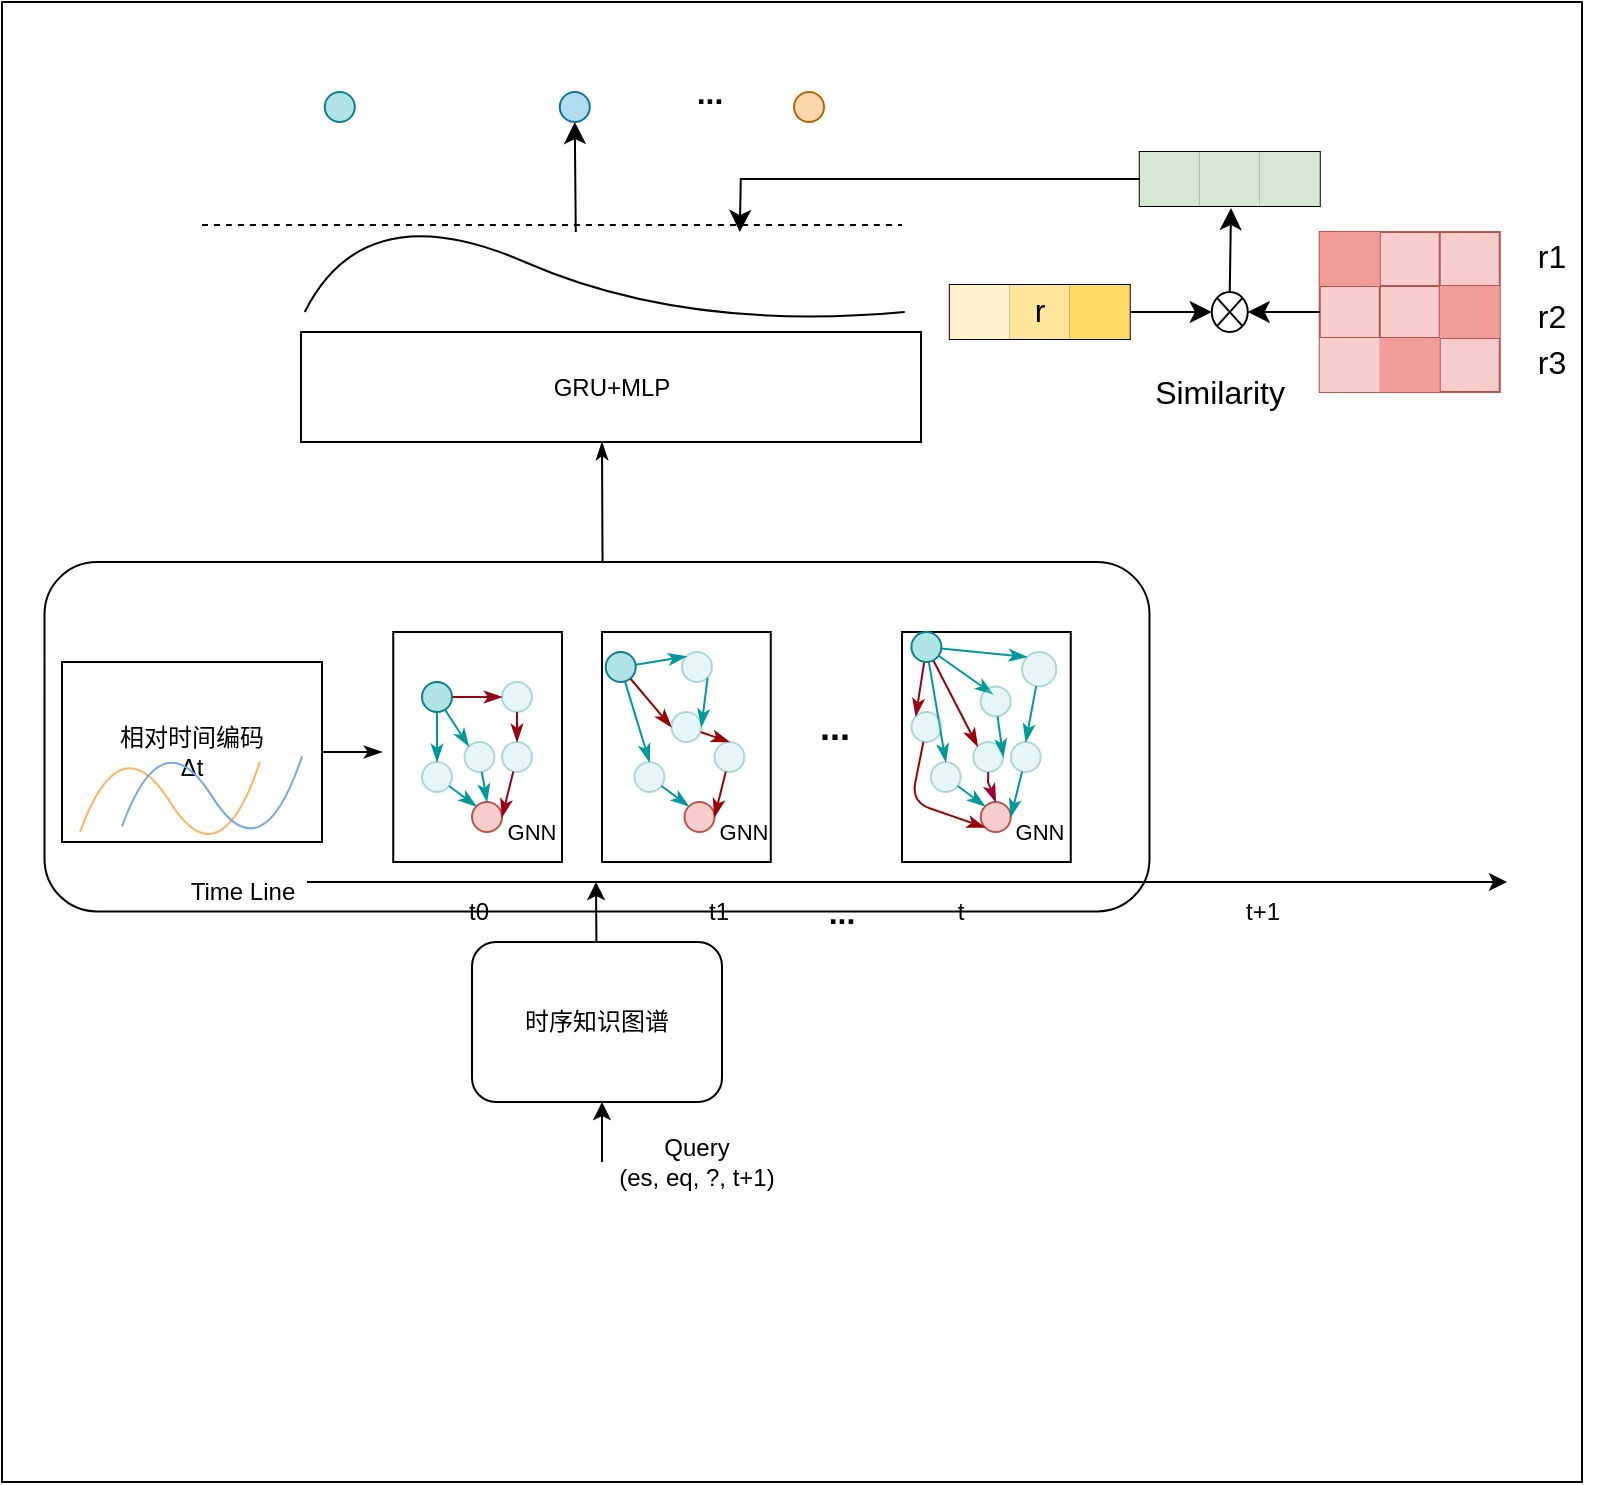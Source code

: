 <mxfile version="24.3.1" type="github">
  <diagram name="第 1 页" id="sSzg4yru0V2jtsQIOEy3">
    <mxGraphModel dx="2629" dy="1788" grid="1" gridSize="10" guides="1" tooltips="1" connect="1" arrows="1" fold="1" page="1" pageScale="1" pageWidth="827" pageHeight="1169" math="1" shadow="0">
      <root>
        <mxCell id="0" />
        <mxCell id="1" parent="0" />
        <mxCell id="-czLQrhj74JhIT6lvMsE-1" value="" style="rounded=0;whiteSpace=wrap;html=1;" vertex="1" parent="1">
          <mxGeometry x="-1300" y="-1100" width="790" height="740" as="geometry" />
        </mxCell>
        <mxCell id="vXr8q9D6EJ9TZyVOwcwj-199" value="" style="edgeStyle=none;rounded=0;orthogonalLoop=1;jettySize=auto;html=1;strokeColor=#000000;align=center;verticalAlign=middle;fontFamily=Helvetica;fontSize=11;fontColor=default;labelBackgroundColor=default;endArrow=classicThin;endFill=1;entryX=0.5;entryY=1;entryDx=0;entryDy=0;exitX=0.505;exitY=0;exitDx=0;exitDy=0;exitPerimeter=0;" parent="1" source="vXr8q9D6EJ9TZyVOwcwj-198" edge="1">
          <mxGeometry relative="1" as="geometry">
            <mxPoint x="-1002.855" y="-820" as="sourcePoint" />
            <mxPoint x="-1000" y="-880" as="targetPoint" />
          </mxGeometry>
        </mxCell>
        <mxCell id="vXr8q9D6EJ9TZyVOwcwj-198" value="" style="rounded=1;whiteSpace=wrap;html=1;fontFamily=Helvetica;fontSize=11;fontColor=default;labelBackgroundColor=default;strokeColor=#000000;" parent="1" vertex="1">
          <mxGeometry x="-1278.75" y="-820" width="552.5" height="174.69" as="geometry" />
        </mxCell>
        <mxCell id="vXr8q9D6EJ9TZyVOwcwj-55" value="时序知识图谱" style="rounded=1;whiteSpace=wrap;html=1;" parent="1" vertex="1">
          <mxGeometry x="-1065" y="-630" width="125" height="80" as="geometry" />
        </mxCell>
        <mxCell id="vXr8q9D6EJ9TZyVOwcwj-56" value="" style="endArrow=classic;html=1;rounded=0;curved=1;" parent="1" edge="1">
          <mxGeometry width="50" height="50" relative="1" as="geometry">
            <mxPoint x="-1000" y="-520" as="sourcePoint" />
            <mxPoint x="-1000" y="-550" as="targetPoint" />
          </mxGeometry>
        </mxCell>
        <mxCell id="vXr8q9D6EJ9TZyVOwcwj-57" value="Query&lt;div&gt;(es, eq, ?, t+1)&lt;/div&gt;" style="text;html=1;align=center;verticalAlign=middle;whiteSpace=wrap;rounded=0;" parent="1" vertex="1">
          <mxGeometry x="-1000" y="-530" width="95" height="20" as="geometry" />
        </mxCell>
        <mxCell id="vXr8q9D6EJ9TZyVOwcwj-142" style="edgeStyle=none;rounded=0;orthogonalLoop=1;jettySize=auto;html=1;strokeColor=#000000;align=center;verticalAlign=middle;fontFamily=Helvetica;fontSize=11;fontColor=default;labelBackgroundColor=default;endArrow=classicThin;endFill=1;" parent="1" source="vXr8q9D6EJ9TZyVOwcwj-58" edge="1">
          <mxGeometry relative="1" as="geometry">
            <mxPoint x="-1110" y="-725" as="targetPoint" />
          </mxGeometry>
        </mxCell>
        <mxCell id="vXr8q9D6EJ9TZyVOwcwj-58" value="相对时间编码&lt;div&gt;Δt&lt;br&gt;&lt;/div&gt;" style="rounded=1;whiteSpace=wrap;html=1;arcSize=0;" parent="1" vertex="1">
          <mxGeometry x="-1270" y="-770" width="130" height="90" as="geometry" />
        </mxCell>
        <mxCell id="vXr8q9D6EJ9TZyVOwcwj-59" value="" style="rounded=0;whiteSpace=wrap;html=1;" parent="1" vertex="1">
          <mxGeometry x="-1104.38" y="-785" width="84.38" height="115" as="geometry" />
        </mxCell>
        <mxCell id="vXr8q9D6EJ9TZyVOwcwj-67" style="edgeStyle=orthogonalEdgeStyle;curved=1;rounded=0;orthogonalLoop=1;jettySize=auto;html=1;entryX=0.5;entryY=0;entryDx=0;entryDy=0;strokeColor=#009999;endArrow=classicThin;endFill=1;" parent="1" source="vXr8q9D6EJ9TZyVOwcwj-60" target="vXr8q9D6EJ9TZyVOwcwj-65" edge="1">
          <mxGeometry relative="1" as="geometry" />
        </mxCell>
        <mxCell id="vXr8q9D6EJ9TZyVOwcwj-73" style="edgeStyle=orthogonalEdgeStyle;curved=1;rounded=0;orthogonalLoop=1;jettySize=auto;html=1;entryX=0;entryY=0.5;entryDx=0;entryDy=0;strokeColor=#990017;align=center;verticalAlign=middle;fontFamily=Helvetica;fontSize=11;fontColor=default;labelBackgroundColor=default;endArrow=classicThin;endFill=1;" parent="1" source="vXr8q9D6EJ9TZyVOwcwj-60" target="vXr8q9D6EJ9TZyVOwcwj-64" edge="1">
          <mxGeometry relative="1" as="geometry" />
        </mxCell>
        <mxCell id="vXr8q9D6EJ9TZyVOwcwj-77" style="rounded=0;orthogonalLoop=1;jettySize=auto;html=1;entryX=0;entryY=0;entryDx=0;entryDy=0;strokeColor=#009999;align=center;verticalAlign=middle;fontFamily=Helvetica;fontSize=11;fontColor=default;labelBackgroundColor=default;endArrow=classicThin;endFill=1;" parent="1" source="vXr8q9D6EJ9TZyVOwcwj-60" target="vXr8q9D6EJ9TZyVOwcwj-76" edge="1">
          <mxGeometry relative="1" as="geometry" />
        </mxCell>
        <mxCell id="vXr8q9D6EJ9TZyVOwcwj-60" value="" style="ellipse;whiteSpace=wrap;html=1;aspect=fixed;fillColor=#b0e3e6;strokeColor=#0e8088;" parent="1" vertex="1">
          <mxGeometry x="-1090" y="-760" width="15" height="15" as="geometry" />
        </mxCell>
        <mxCell id="vXr8q9D6EJ9TZyVOwcwj-63" value="" style="ellipse;whiteSpace=wrap;html=1;aspect=fixed;fillColor=#f8cecc;strokeColor=#b85450;" parent="1" vertex="1">
          <mxGeometry x="-1065" y="-700" width="15" height="15" as="geometry" />
        </mxCell>
        <mxCell id="vXr8q9D6EJ9TZyVOwcwj-74" style="edgeStyle=orthogonalEdgeStyle;curved=1;rounded=0;orthogonalLoop=1;jettySize=auto;html=1;entryX=0.5;entryY=0;entryDx=0;entryDy=0;strokeColor=#990017;align=center;verticalAlign=middle;fontFamily=Helvetica;fontSize=11;fontColor=default;labelBackgroundColor=default;endArrow=classicThin;endFill=1;" parent="1" source="vXr8q9D6EJ9TZyVOwcwj-64" target="vXr8q9D6EJ9TZyVOwcwj-66" edge="1">
          <mxGeometry relative="1" as="geometry" />
        </mxCell>
        <mxCell id="vXr8q9D6EJ9TZyVOwcwj-64" value="" style="ellipse;whiteSpace=wrap;html=1;aspect=fixed;fillColor=#b0e3e6;strokeColor=#0e8088;opacity=30;" parent="1" vertex="1">
          <mxGeometry x="-1050" y="-760" width="15" height="15" as="geometry" />
        </mxCell>
        <mxCell id="vXr8q9D6EJ9TZyVOwcwj-72" style="rounded=0;orthogonalLoop=1;jettySize=auto;html=1;entryX=0;entryY=0;entryDx=0;entryDy=0;endArrow=classicThin;endFill=1;strokeColor=#009999;" parent="1" source="vXr8q9D6EJ9TZyVOwcwj-65" target="vXr8q9D6EJ9TZyVOwcwj-63" edge="1">
          <mxGeometry relative="1" as="geometry" />
        </mxCell>
        <mxCell id="vXr8q9D6EJ9TZyVOwcwj-65" value="" style="ellipse;whiteSpace=wrap;html=1;aspect=fixed;fillColor=#b0e3e6;strokeColor=#0e8088;opacity=30;" parent="1" vertex="1">
          <mxGeometry x="-1090" y="-720" width="15" height="15" as="geometry" />
        </mxCell>
        <mxCell id="vXr8q9D6EJ9TZyVOwcwj-75" style="rounded=0;orthogonalLoop=1;jettySize=auto;html=1;entryX=1;entryY=0.5;entryDx=0;entryDy=0;strokeColor=#990017;align=center;verticalAlign=middle;fontFamily=Helvetica;fontSize=11;fontColor=default;labelBackgroundColor=default;endArrow=classicThin;endFill=1;" parent="1" source="vXr8q9D6EJ9TZyVOwcwj-66" target="vXr8q9D6EJ9TZyVOwcwj-63" edge="1">
          <mxGeometry relative="1" as="geometry" />
        </mxCell>
        <mxCell id="vXr8q9D6EJ9TZyVOwcwj-66" value="" style="ellipse;whiteSpace=wrap;html=1;aspect=fixed;fillColor=#b0e3e6;strokeColor=#0e8088;opacity=30;" parent="1" vertex="1">
          <mxGeometry x="-1050" y="-730" width="15" height="15" as="geometry" />
        </mxCell>
        <mxCell id="vXr8q9D6EJ9TZyVOwcwj-78" style="edgeStyle=none;rounded=0;orthogonalLoop=1;jettySize=auto;html=1;entryX=0.5;entryY=0;entryDx=0;entryDy=0;strokeColor=#009999;align=center;verticalAlign=middle;fontFamily=Helvetica;fontSize=11;fontColor=default;labelBackgroundColor=default;endArrow=classicThin;endFill=1;" parent="1" source="vXr8q9D6EJ9TZyVOwcwj-76" target="vXr8q9D6EJ9TZyVOwcwj-63" edge="1">
          <mxGeometry relative="1" as="geometry" />
        </mxCell>
        <mxCell id="vXr8q9D6EJ9TZyVOwcwj-76" value="" style="ellipse;whiteSpace=wrap;html=1;aspect=fixed;fillColor=#b0e3e6;strokeColor=#0e8088;opacity=30;" parent="1" vertex="1">
          <mxGeometry x="-1068.75" y="-730" width="15" height="15" as="geometry" />
        </mxCell>
        <mxCell id="vXr8q9D6EJ9TZyVOwcwj-79" value="" style="rounded=0;whiteSpace=wrap;html=1;" parent="1" vertex="1">
          <mxGeometry x="-1000" y="-785" width="84.38" height="115" as="geometry" />
        </mxCell>
        <mxCell id="vXr8q9D6EJ9TZyVOwcwj-80" style="rounded=0;orthogonalLoop=1;jettySize=auto;html=1;entryX=0.5;entryY=0;entryDx=0;entryDy=0;strokeColor=#009999;endArrow=classicThin;endFill=1;" parent="1" source="vXr8q9D6EJ9TZyVOwcwj-83" target="vXr8q9D6EJ9TZyVOwcwj-88" edge="1">
          <mxGeometry relative="1" as="geometry" />
        </mxCell>
        <mxCell id="vXr8q9D6EJ9TZyVOwcwj-81" style="rounded=0;orthogonalLoop=1;jettySize=auto;html=1;entryX=0;entryY=0.5;entryDx=0;entryDy=0;strokeColor=#990000;align=center;verticalAlign=middle;fontFamily=Helvetica;fontSize=11;fontColor=default;labelBackgroundColor=default;endArrow=classicThin;endFill=1;" parent="1" source="vXr8q9D6EJ9TZyVOwcwj-83" target="vXr8q9D6EJ9TZyVOwcwj-86" edge="1">
          <mxGeometry relative="1" as="geometry" />
        </mxCell>
        <mxCell id="vXr8q9D6EJ9TZyVOwcwj-82" style="rounded=0;orthogonalLoop=1;jettySize=auto;html=1;entryX=0;entryY=0;entryDx=0;entryDy=0;strokeColor=#009999;align=center;verticalAlign=middle;fontFamily=Helvetica;fontSize=11;fontColor=default;labelBackgroundColor=default;endArrow=classicThin;endFill=1;" parent="1" source="vXr8q9D6EJ9TZyVOwcwj-83" target="vXr8q9D6EJ9TZyVOwcwj-92" edge="1">
          <mxGeometry relative="1" as="geometry" />
        </mxCell>
        <mxCell id="vXr8q9D6EJ9TZyVOwcwj-83" value="" style="ellipse;whiteSpace=wrap;html=1;aspect=fixed;fillColor=#b0e3e6;strokeColor=#0e8088;" parent="1" vertex="1">
          <mxGeometry x="-998.13" y="-775" width="15" height="15" as="geometry" />
        </mxCell>
        <mxCell id="vXr8q9D6EJ9TZyVOwcwj-84" value="" style="ellipse;whiteSpace=wrap;html=1;aspect=fixed;fillColor=#f8cecc;strokeColor=#b85450;" parent="1" vertex="1">
          <mxGeometry x="-958.75" y="-700" width="15" height="15" as="geometry" />
        </mxCell>
        <mxCell id="vXr8q9D6EJ9TZyVOwcwj-85" style="rounded=0;orthogonalLoop=1;jettySize=auto;html=1;entryX=0.5;entryY=0;entryDx=0;entryDy=0;strokeColor=#990000;align=center;verticalAlign=middle;fontFamily=Helvetica;fontSize=11;fontColor=default;labelBackgroundColor=default;endArrow=classicThin;endFill=1;" parent="1" source="vXr8q9D6EJ9TZyVOwcwj-86" target="vXr8q9D6EJ9TZyVOwcwj-90" edge="1">
          <mxGeometry relative="1" as="geometry" />
        </mxCell>
        <mxCell id="vXr8q9D6EJ9TZyVOwcwj-86" value="" style="ellipse;whiteSpace=wrap;html=1;aspect=fixed;fillColor=#b0e3e6;strokeColor=#0e8088;opacity=30;" parent="1" vertex="1">
          <mxGeometry x="-965.31" y="-745" width="15" height="15" as="geometry" />
        </mxCell>
        <mxCell id="vXr8q9D6EJ9TZyVOwcwj-87" style="rounded=0;orthogonalLoop=1;jettySize=auto;html=1;entryX=0;entryY=0;entryDx=0;entryDy=0;endArrow=classicThin;endFill=1;strokeColor=#009999;" parent="1" source="vXr8q9D6EJ9TZyVOwcwj-88" target="vXr8q9D6EJ9TZyVOwcwj-84" edge="1">
          <mxGeometry relative="1" as="geometry" />
        </mxCell>
        <mxCell id="vXr8q9D6EJ9TZyVOwcwj-88" value="" style="ellipse;whiteSpace=wrap;html=1;aspect=fixed;fillColor=#b0e3e6;strokeColor=#0e8088;opacity=30;" parent="1" vertex="1">
          <mxGeometry x="-983.75" y="-720" width="15" height="15" as="geometry" />
        </mxCell>
        <mxCell id="vXr8q9D6EJ9TZyVOwcwj-89" style="rounded=0;orthogonalLoop=1;jettySize=auto;html=1;entryX=1;entryY=0.5;entryDx=0;entryDy=0;strokeColor=#990008;align=center;verticalAlign=middle;fontFamily=Helvetica;fontSize=11;fontColor=default;labelBackgroundColor=default;endArrow=classicThin;endFill=1;" parent="1" source="vXr8q9D6EJ9TZyVOwcwj-90" target="vXr8q9D6EJ9TZyVOwcwj-84" edge="1">
          <mxGeometry relative="1" as="geometry" />
        </mxCell>
        <mxCell id="vXr8q9D6EJ9TZyVOwcwj-90" value="" style="ellipse;whiteSpace=wrap;html=1;aspect=fixed;fillColor=#b0e3e6;strokeColor=#0e8088;opacity=30;" parent="1" vertex="1">
          <mxGeometry x="-943.75" y="-730" width="15" height="15" as="geometry" />
        </mxCell>
        <mxCell id="vXr8q9D6EJ9TZyVOwcwj-94" style="rounded=0;orthogonalLoop=1;jettySize=auto;html=1;entryX=1;entryY=0.5;entryDx=0;entryDy=0;strokeColor=#009999;align=center;verticalAlign=middle;fontFamily=Helvetica;fontSize=11;fontColor=default;labelBackgroundColor=default;endArrow=classicThin;endFill=1;exitX=1;exitY=1;exitDx=0;exitDy=0;" parent="1" source="vXr8q9D6EJ9TZyVOwcwj-92" target="vXr8q9D6EJ9TZyVOwcwj-86" edge="1">
          <mxGeometry relative="1" as="geometry">
            <mxPoint x="-940" y="-770" as="sourcePoint" />
          </mxGeometry>
        </mxCell>
        <mxCell id="vXr8q9D6EJ9TZyVOwcwj-92" value="" style="ellipse;whiteSpace=wrap;html=1;aspect=fixed;fillColor=#b0e3e6;strokeColor=#0e8088;opacity=30;" parent="1" vertex="1">
          <mxGeometry x="-960.0" y="-775" width="15" height="15" as="geometry" />
        </mxCell>
        <mxCell id="vXr8q9D6EJ9TZyVOwcwj-95" value="" style="rounded=0;whiteSpace=wrap;html=1;" parent="1" vertex="1">
          <mxGeometry x="-850" y="-785" width="84.38" height="115" as="geometry" />
        </mxCell>
        <mxCell id="vXr8q9D6EJ9TZyVOwcwj-96" style="rounded=0;orthogonalLoop=1;jettySize=auto;html=1;entryX=0.5;entryY=0;entryDx=0;entryDy=0;strokeColor=#009999;endArrow=classicThin;endFill=1;" parent="1" source="vXr8q9D6EJ9TZyVOwcwj-99" target="vXr8q9D6EJ9TZyVOwcwj-104" edge="1">
          <mxGeometry relative="1" as="geometry" />
        </mxCell>
        <mxCell id="vXr8q9D6EJ9TZyVOwcwj-97" style="rounded=0;orthogonalLoop=1;jettySize=auto;html=1;strokeColor=#009999;align=center;verticalAlign=middle;fontFamily=Helvetica;fontSize=11;fontColor=default;labelBackgroundColor=default;endArrow=classicThin;endFill=1;" parent="1" source="vXr8q9D6EJ9TZyVOwcwj-99" target="vXr8q9D6EJ9TZyVOwcwj-95" edge="1">
          <mxGeometry relative="1" as="geometry" />
        </mxCell>
        <mxCell id="vXr8q9D6EJ9TZyVOwcwj-98" style="rounded=0;orthogonalLoop=1;jettySize=auto;html=1;entryX=0;entryY=0;entryDx=0;entryDy=0;strokeColor=#990008;align=center;verticalAlign=middle;fontFamily=Helvetica;fontSize=11;fontColor=default;labelBackgroundColor=default;endArrow=classicThin;endFill=1;" parent="1" source="vXr8q9D6EJ9TZyVOwcwj-99" target="vXr8q9D6EJ9TZyVOwcwj-108" edge="1">
          <mxGeometry relative="1" as="geometry" />
        </mxCell>
        <mxCell id="vXr8q9D6EJ9TZyVOwcwj-111" style="edgeStyle=none;rounded=0;orthogonalLoop=1;jettySize=auto;html=1;entryX=0;entryY=0;entryDx=0;entryDy=0;strokeColor=#990017;align=center;verticalAlign=middle;fontFamily=Helvetica;fontSize=11;fontColor=default;labelBackgroundColor=default;endArrow=classicThin;endFill=1;" parent="1" source="vXr8q9D6EJ9TZyVOwcwj-99" target="vXr8q9D6EJ9TZyVOwcwj-110" edge="1">
          <mxGeometry relative="1" as="geometry" />
        </mxCell>
        <mxCell id="vXr8q9D6EJ9TZyVOwcwj-112" style="edgeStyle=none;rounded=0;orthogonalLoop=1;jettySize=auto;html=1;entryX=0;entryY=0;entryDx=0;entryDy=0;strokeColor=#009999;align=center;verticalAlign=middle;fontFamily=Helvetica;fontSize=11;fontColor=default;labelBackgroundColor=default;endArrow=classicThin;endFill=1;" parent="1" source="vXr8q9D6EJ9TZyVOwcwj-99" target="vXr8q9D6EJ9TZyVOwcwj-102" edge="1">
          <mxGeometry relative="1" as="geometry" />
        </mxCell>
        <mxCell id="vXr8q9D6EJ9TZyVOwcwj-114" style="edgeStyle=none;rounded=0;orthogonalLoop=1;jettySize=auto;html=1;entryX=0;entryY=0;entryDx=0;entryDy=0;strokeColor=#009999;align=center;verticalAlign=middle;fontFamily=Helvetica;fontSize=11;fontColor=default;labelBackgroundColor=default;endArrow=classicThin;endFill=1;" parent="1" source="vXr8q9D6EJ9TZyVOwcwj-99" edge="1">
          <mxGeometry relative="1" as="geometry">
            <mxPoint x="-804.42" y="-753.8" as="targetPoint" />
          </mxGeometry>
        </mxCell>
        <mxCell id="vXr8q9D6EJ9TZyVOwcwj-99" value="" style="ellipse;whiteSpace=wrap;html=1;aspect=fixed;fillColor=#b0e3e6;strokeColor=#0e8088;" parent="1" vertex="1">
          <mxGeometry x="-845.31" y="-785" width="15" height="15" as="geometry" />
        </mxCell>
        <mxCell id="vXr8q9D6EJ9TZyVOwcwj-100" value="" style="ellipse;whiteSpace=wrap;html=1;aspect=fixed;fillColor=#f8cecc;strokeColor=#b85450;" parent="1" vertex="1">
          <mxGeometry x="-810.62" y="-700" width="15" height="15" as="geometry" />
        </mxCell>
        <mxCell id="vXr8q9D6EJ9TZyVOwcwj-101" style="rounded=0;orthogonalLoop=1;jettySize=auto;html=1;entryX=0.5;entryY=0;entryDx=0;entryDy=0;strokeColor=#009999;align=center;verticalAlign=middle;fontFamily=Helvetica;fontSize=11;fontColor=default;labelBackgroundColor=default;endArrow=classicThin;endFill=1;" parent="1" source="vXr8q9D6EJ9TZyVOwcwj-102" target="vXr8q9D6EJ9TZyVOwcwj-106" edge="1">
          <mxGeometry relative="1" as="geometry" />
        </mxCell>
        <mxCell id="vXr8q9D6EJ9TZyVOwcwj-102" value="" style="ellipse;whiteSpace=wrap;html=1;aspect=fixed;fillColor=#b0e3e6;strokeColor=#0e8088;opacity=30;" parent="1" vertex="1">
          <mxGeometry x="-790" y="-775" width="17.19" height="17.19" as="geometry" />
        </mxCell>
        <mxCell id="vXr8q9D6EJ9TZyVOwcwj-103" style="rounded=0;orthogonalLoop=1;jettySize=auto;html=1;entryX=0;entryY=0;entryDx=0;entryDy=0;endArrow=classicThin;endFill=1;strokeColor=#009999;" parent="1" source="vXr8q9D6EJ9TZyVOwcwj-104" target="vXr8q9D6EJ9TZyVOwcwj-100" edge="1">
          <mxGeometry relative="1" as="geometry" />
        </mxCell>
        <mxCell id="vXr8q9D6EJ9TZyVOwcwj-104" value="" style="ellipse;whiteSpace=wrap;html=1;aspect=fixed;fillColor=#b0e3e6;strokeColor=#0e8088;opacity=30;" parent="1" vertex="1">
          <mxGeometry x="-835.62" y="-720" width="15" height="15" as="geometry" />
        </mxCell>
        <mxCell id="vXr8q9D6EJ9TZyVOwcwj-105" style="rounded=0;orthogonalLoop=1;jettySize=auto;html=1;entryX=1;entryY=0.5;entryDx=0;entryDy=0;strokeColor=#009999;align=center;verticalAlign=middle;fontFamily=Helvetica;fontSize=11;fontColor=default;labelBackgroundColor=default;endArrow=classicThin;endFill=1;" parent="1" source="vXr8q9D6EJ9TZyVOwcwj-106" target="vXr8q9D6EJ9TZyVOwcwj-100" edge="1">
          <mxGeometry relative="1" as="geometry" />
        </mxCell>
        <mxCell id="vXr8q9D6EJ9TZyVOwcwj-106" value="" style="ellipse;whiteSpace=wrap;html=1;aspect=fixed;fillColor=#b0e3e6;strokeColor=#0e8088;opacity=30;" parent="1" vertex="1">
          <mxGeometry x="-795.62" y="-730" width="15" height="15" as="geometry" />
        </mxCell>
        <mxCell id="vXr8q9D6EJ9TZyVOwcwj-107" style="edgeStyle=none;rounded=0;orthogonalLoop=1;jettySize=auto;html=1;entryX=0.5;entryY=0;entryDx=0;entryDy=0;strokeColor=#990036;align=center;verticalAlign=middle;fontFamily=Helvetica;fontSize=11;fontColor=default;labelBackgroundColor=default;endArrow=classicThin;endFill=1;" parent="1" source="vXr8q9D6EJ9TZyVOwcwj-108" target="vXr8q9D6EJ9TZyVOwcwj-100" edge="1">
          <mxGeometry relative="1" as="geometry">
            <Array as="points">
              <mxPoint x="-807" y="-710" />
            </Array>
          </mxGeometry>
        </mxCell>
        <mxCell id="vXr8q9D6EJ9TZyVOwcwj-108" value="" style="ellipse;whiteSpace=wrap;html=1;aspect=fixed;fillColor=#b0e3e6;strokeColor=#0e8088;opacity=30;" parent="1" vertex="1">
          <mxGeometry x="-814.37" y="-730" width="15" height="15" as="geometry" />
        </mxCell>
        <mxCell id="vXr8q9D6EJ9TZyVOwcwj-115" style="edgeStyle=none;rounded=0;orthogonalLoop=1;jettySize=auto;html=1;entryX=1;entryY=0.5;entryDx=0;entryDy=0;strokeColor=#009999;align=center;verticalAlign=middle;fontFamily=Helvetica;fontSize=11;fontColor=default;labelBackgroundColor=default;endArrow=classicThin;endFill=1;" parent="1" target="vXr8q9D6EJ9TZyVOwcwj-108" edge="1">
          <mxGeometry relative="1" as="geometry">
            <mxPoint x="-802.218" y="-742.864" as="sourcePoint" />
          </mxGeometry>
        </mxCell>
        <mxCell id="vXr8q9D6EJ9TZyVOwcwj-116" style="edgeStyle=none;rounded=1;orthogonalLoop=1;jettySize=auto;html=1;entryX=0;entryY=1;entryDx=0;entryDy=0;strokeColor=#990008;align=center;verticalAlign=middle;fontFamily=Helvetica;fontSize=11;fontColor=default;labelBackgroundColor=default;endArrow=classicThin;endFill=1;curved=0;" parent="1" source="vXr8q9D6EJ9TZyVOwcwj-110" target="vXr8q9D6EJ9TZyVOwcwj-100" edge="1">
          <mxGeometry relative="1" as="geometry">
            <Array as="points">
              <mxPoint x="-845.31" y="-700" />
            </Array>
          </mxGeometry>
        </mxCell>
        <mxCell id="vXr8q9D6EJ9TZyVOwcwj-110" value="" style="ellipse;whiteSpace=wrap;html=1;aspect=fixed;fillColor=#b0e3e6;strokeColor=#0e8088;opacity=30;" parent="1" vertex="1">
          <mxGeometry x="-845.31" y="-745" width="15" height="15" as="geometry" />
        </mxCell>
        <mxCell id="vXr8q9D6EJ9TZyVOwcwj-138" value="" style="ellipse;whiteSpace=wrap;html=1;aspect=fixed;fillColor=#b0e3e6;strokeColor=#0e8088;opacity=30;" parent="1" vertex="1">
          <mxGeometry x="-810.62" y="-757.81" width="15" height="15" as="geometry" />
        </mxCell>
        <mxCell id="vXr8q9D6EJ9TZyVOwcwj-145" value="" style="endArrow=none;html=1;rounded=0;fontSize=12;startSize=8;endSize=8;curved=1;strokeColor=#FFB366;" parent="1" edge="1">
          <mxGeometry width="50" height="50" relative="1" as="geometry">
            <mxPoint x="-1261" y="-685" as="sourcePoint" />
            <mxPoint x="-1171" y="-720" as="targetPoint" />
            <Array as="points">
              <mxPoint x="-1241" y="-740" />
              <mxPoint x="-1191" y="-660" />
            </Array>
          </mxGeometry>
        </mxCell>
        <mxCell id="vXr8q9D6EJ9TZyVOwcwj-147" value="" style="endArrow=none;html=1;rounded=0;fontSize=12;startSize=8;endSize=8;curved=1;strokeColor=#7EA6E0;" parent="1" edge="1">
          <mxGeometry width="50" height="50" relative="1" as="geometry">
            <mxPoint x="-1240" y="-687.81" as="sourcePoint" />
            <mxPoint x="-1150" y="-722.81" as="targetPoint" />
            <Array as="points">
              <mxPoint x="-1220" y="-742.81" />
              <mxPoint x="-1170" y="-662.81" />
            </Array>
          </mxGeometry>
        </mxCell>
        <mxCell id="vXr8q9D6EJ9TZyVOwcwj-148" value="&lt;b&gt;&lt;font style=&quot;font-size: 18px;&quot;&gt;...&lt;/font&gt;&lt;/b&gt;" style="text;html=1;align=center;verticalAlign=middle;resizable=0;points=[];autosize=1;strokeColor=none;fillColor=none;fontFamily=Helvetica;fontSize=11;fontColor=default;labelBackgroundColor=default;" parent="1" vertex="1">
          <mxGeometry x="-903.75" y="-757.5" width="40" height="40" as="geometry" />
        </mxCell>
        <mxCell id="vXr8q9D6EJ9TZyVOwcwj-150" value="GRU+MLP" style="rounded=0;whiteSpace=wrap;html=1;" parent="1" vertex="1">
          <mxGeometry x="-1150.49" y="-935" width="310" height="55" as="geometry" />
        </mxCell>
        <mxCell id="vXr8q9D6EJ9TZyVOwcwj-151" value="" style="shape=table;startSize=0;container=1;collapsible=0;childLayout=tableLayout;fontSize=16;fillColor=#f8cecc;strokeColor=#b85450;" parent="1" vertex="1">
          <mxGeometry x="-641.12" y="-985" width="90" height="80" as="geometry" />
        </mxCell>
        <mxCell id="vXr8q9D6EJ9TZyVOwcwj-152" value="" style="shape=tableRow;horizontal=0;startSize=0;swimlaneHead=0;swimlaneBody=0;strokeColor=inherit;top=0;left=0;bottom=0;right=0;collapsible=0;dropTarget=0;fillColor=none;points=[[0,0.5],[1,0.5]];portConstraint=eastwest;fontSize=16;" parent="vXr8q9D6EJ9TZyVOwcwj-151" vertex="1">
          <mxGeometry width="90" height="27" as="geometry" />
        </mxCell>
        <mxCell id="vXr8q9D6EJ9TZyVOwcwj-153" value="" style="shape=partialRectangle;html=1;whiteSpace=wrap;connectable=0;strokeColor=#b85450;overflow=hidden;fillColor=#F19C99;top=0;left=0;bottom=0;right=0;pointerEvents=1;fontSize=16;" parent="vXr8q9D6EJ9TZyVOwcwj-152" vertex="1">
          <mxGeometry width="30" height="27" as="geometry">
            <mxRectangle width="30" height="27" as="alternateBounds" />
          </mxGeometry>
        </mxCell>
        <mxCell id="vXr8q9D6EJ9TZyVOwcwj-154" value="" style="shape=partialRectangle;html=1;whiteSpace=wrap;connectable=0;strokeColor=inherit;overflow=hidden;fillColor=none;top=0;left=0;bottom=0;right=0;pointerEvents=1;fontSize=16;" parent="vXr8q9D6EJ9TZyVOwcwj-152" vertex="1">
          <mxGeometry x="30" width="30" height="27" as="geometry">
            <mxRectangle width="30" height="27" as="alternateBounds" />
          </mxGeometry>
        </mxCell>
        <mxCell id="vXr8q9D6EJ9TZyVOwcwj-155" value="" style="shape=partialRectangle;html=1;whiteSpace=wrap;connectable=0;strokeColor=inherit;overflow=hidden;fillColor=none;top=0;left=0;bottom=0;right=0;pointerEvents=1;fontSize=16;opacity=40;" parent="vXr8q9D6EJ9TZyVOwcwj-152" vertex="1">
          <mxGeometry x="60" width="30" height="27" as="geometry">
            <mxRectangle width="30" height="27" as="alternateBounds" />
          </mxGeometry>
        </mxCell>
        <mxCell id="vXr8q9D6EJ9TZyVOwcwj-156" value="" style="shape=tableRow;horizontal=0;startSize=0;swimlaneHead=0;swimlaneBody=0;strokeColor=inherit;top=0;left=0;bottom=0;right=0;collapsible=0;dropTarget=0;fillColor=none;points=[[0,0.5],[1,0.5]];portConstraint=eastwest;fontSize=16;" parent="vXr8q9D6EJ9TZyVOwcwj-151" vertex="1">
          <mxGeometry y="27" width="90" height="26" as="geometry" />
        </mxCell>
        <mxCell id="vXr8q9D6EJ9TZyVOwcwj-157" value="" style="shape=partialRectangle;html=1;whiteSpace=wrap;connectable=0;strokeColor=inherit;overflow=hidden;fillColor=none;top=0;left=0;bottom=0;right=0;pointerEvents=1;fontSize=16;" parent="vXr8q9D6EJ9TZyVOwcwj-156" vertex="1">
          <mxGeometry width="30" height="26" as="geometry">
            <mxRectangle width="30" height="26" as="alternateBounds" />
          </mxGeometry>
        </mxCell>
        <mxCell id="vXr8q9D6EJ9TZyVOwcwj-158" value="" style="shape=partialRectangle;html=1;whiteSpace=wrap;connectable=0;strokeColor=inherit;overflow=hidden;fillColor=none;top=0;left=0;bottom=0;right=0;pointerEvents=1;fontSize=16;" parent="vXr8q9D6EJ9TZyVOwcwj-156" vertex="1">
          <mxGeometry x="30" width="30" height="26" as="geometry">
            <mxRectangle width="30" height="26" as="alternateBounds" />
          </mxGeometry>
        </mxCell>
        <mxCell id="vXr8q9D6EJ9TZyVOwcwj-159" value="" style="shape=partialRectangle;html=1;whiteSpace=wrap;connectable=0;strokeColor=inherit;overflow=hidden;fillColor=#F19C99;top=0;left=0;bottom=0;right=0;pointerEvents=1;fontSize=16;" parent="vXr8q9D6EJ9TZyVOwcwj-156" vertex="1">
          <mxGeometry x="60" width="30" height="26" as="geometry">
            <mxRectangle width="30" height="26" as="alternateBounds" />
          </mxGeometry>
        </mxCell>
        <mxCell id="vXr8q9D6EJ9TZyVOwcwj-160" value="" style="shape=tableRow;horizontal=0;startSize=0;swimlaneHead=0;swimlaneBody=0;strokeColor=inherit;top=0;left=0;bottom=0;right=0;collapsible=0;dropTarget=0;fillColor=none;points=[[0,0.5],[1,0.5]];portConstraint=eastwest;fontSize=16;" parent="vXr8q9D6EJ9TZyVOwcwj-151" vertex="1">
          <mxGeometry y="53" width="90" height="27" as="geometry" />
        </mxCell>
        <mxCell id="vXr8q9D6EJ9TZyVOwcwj-161" value="" style="shape=partialRectangle;html=1;whiteSpace=wrap;connectable=0;strokeColor=inherit;overflow=hidden;fillColor=#F8CECC;top=0;left=0;bottom=0;right=0;pointerEvents=1;fontSize=16;" parent="vXr8q9D6EJ9TZyVOwcwj-160" vertex="1">
          <mxGeometry width="30" height="27" as="geometry">
            <mxRectangle width="30" height="27" as="alternateBounds" />
          </mxGeometry>
        </mxCell>
        <mxCell id="vXr8q9D6EJ9TZyVOwcwj-162" value="" style="shape=partialRectangle;html=1;whiteSpace=wrap;connectable=0;strokeColor=inherit;overflow=hidden;fillColor=#F19C99;top=0;left=0;bottom=0;right=0;pointerEvents=1;fontSize=16;" parent="vXr8q9D6EJ9TZyVOwcwj-160" vertex="1">
          <mxGeometry x="30" width="30" height="27" as="geometry">
            <mxRectangle width="30" height="27" as="alternateBounds" />
          </mxGeometry>
        </mxCell>
        <mxCell id="vXr8q9D6EJ9TZyVOwcwj-163" value="" style="shape=partialRectangle;html=1;whiteSpace=wrap;connectable=0;strokeColor=inherit;overflow=hidden;fillColor=none;top=0;left=0;bottom=0;right=0;pointerEvents=1;fontSize=16;" parent="vXr8q9D6EJ9TZyVOwcwj-160" vertex="1">
          <mxGeometry x="60" width="30" height="27" as="geometry">
            <mxRectangle width="30" height="27" as="alternateBounds" />
          </mxGeometry>
        </mxCell>
        <mxCell id="vXr8q9D6EJ9TZyVOwcwj-164" value="" style="shape=table;startSize=0;container=1;collapsible=0;childLayout=tableLayout;fontSize=16;" parent="1" vertex="1">
          <mxGeometry x="-826.12" y="-958.5" width="90" height="27" as="geometry" />
        </mxCell>
        <mxCell id="vXr8q9D6EJ9TZyVOwcwj-165" value="" style="shape=tableRow;horizontal=0;startSize=0;swimlaneHead=0;swimlaneBody=0;strokeColor=inherit;top=0;left=0;bottom=0;right=0;collapsible=0;dropTarget=0;fillColor=none;points=[[0,0.5],[1,0.5]];portConstraint=eastwest;fontSize=16;" parent="vXr8q9D6EJ9TZyVOwcwj-164" vertex="1">
          <mxGeometry width="90" height="27" as="geometry" />
        </mxCell>
        <mxCell id="vXr8q9D6EJ9TZyVOwcwj-166" value="" style="shape=partialRectangle;html=1;whiteSpace=wrap;connectable=0;strokeColor=#d6b656;overflow=hidden;fillColor=#fff2cc;top=0;left=0;bottom=0;right=0;pointerEvents=1;fontSize=16;" parent="vXr8q9D6EJ9TZyVOwcwj-165" vertex="1">
          <mxGeometry width="30" height="27" as="geometry">
            <mxRectangle width="30" height="27" as="alternateBounds" />
          </mxGeometry>
        </mxCell>
        <mxCell id="vXr8q9D6EJ9TZyVOwcwj-167" value="" style="shape=partialRectangle;html=1;whiteSpace=wrap;connectable=0;strokeColor=#d6b656;overflow=hidden;fillColor=#FFE599;top=0;left=0;bottom=0;right=0;pointerEvents=1;fontSize=16;" parent="vXr8q9D6EJ9TZyVOwcwj-165" vertex="1">
          <mxGeometry x="30" width="30" height="27" as="geometry">
            <mxRectangle width="30" height="27" as="alternateBounds" />
          </mxGeometry>
        </mxCell>
        <mxCell id="vXr8q9D6EJ9TZyVOwcwj-168" value="" style="shape=partialRectangle;html=1;whiteSpace=wrap;connectable=0;strokeColor=#d6b656;overflow=hidden;fillColor=#FFD966;top=0;left=0;bottom=0;right=0;pointerEvents=1;fontSize=16;" parent="vXr8q9D6EJ9TZyVOwcwj-165" vertex="1">
          <mxGeometry x="60" width="30" height="27" as="geometry">
            <mxRectangle width="30" height="27" as="alternateBounds" />
          </mxGeometry>
        </mxCell>
        <mxCell id="vXr8q9D6EJ9TZyVOwcwj-169" value="" style="shape=sumEllipse;perimeter=ellipsePerimeter;whiteSpace=wrap;html=1;backgroundOutline=1;" parent="1" vertex="1">
          <mxGeometry x="-695.12" y="-955" width="18" height="20" as="geometry" />
        </mxCell>
        <mxCell id="vXr8q9D6EJ9TZyVOwcwj-170" value="" style="endArrow=classic;html=1;rounded=0;fontSize=12;startSize=8;endSize=8;curved=1;entryX=0;entryY=0.5;entryDx=0;entryDy=0;exitX=1;exitY=0.5;exitDx=0;exitDy=0;" parent="1" source="vXr8q9D6EJ9TZyVOwcwj-165" target="vXr8q9D6EJ9TZyVOwcwj-169" edge="1">
          <mxGeometry width="50" height="50" relative="1" as="geometry">
            <mxPoint x="-755.12" y="-915" as="sourcePoint" />
            <mxPoint x="-705.12" y="-965" as="targetPoint" />
          </mxGeometry>
        </mxCell>
        <mxCell id="vXr8q9D6EJ9TZyVOwcwj-171" value="r1" style="text;html=1;align=center;verticalAlign=middle;whiteSpace=wrap;rounded=0;fontSize=16;" parent="1" vertex="1">
          <mxGeometry x="-555.12" y="-988.5" width="60" height="30" as="geometry" />
        </mxCell>
        <mxCell id="vXr8q9D6EJ9TZyVOwcwj-172" value="r2" style="text;html=1;align=center;verticalAlign=middle;whiteSpace=wrap;rounded=0;fontSize=16;" parent="1" vertex="1">
          <mxGeometry x="-555.12" y="-958.5" width="60" height="30" as="geometry" />
        </mxCell>
        <mxCell id="vXr8q9D6EJ9TZyVOwcwj-173" value="r3" style="text;html=1;align=center;verticalAlign=middle;whiteSpace=wrap;rounded=0;fontSize=16;" parent="1" vertex="1">
          <mxGeometry x="-555.12" y="-935" width="60" height="30" as="geometry" />
        </mxCell>
        <mxCell id="vXr8q9D6EJ9TZyVOwcwj-174" value="r" style="text;html=1;align=center;verticalAlign=middle;whiteSpace=wrap;rounded=0;fontSize=16;" parent="1" vertex="1">
          <mxGeometry x="-810.62" y="-961.5" width="60" height="30" as="geometry" />
        </mxCell>
        <mxCell id="vXr8q9D6EJ9TZyVOwcwj-175" value="" style="shape=table;startSize=0;container=1;collapsible=0;childLayout=tableLayout;fontSize=16;" parent="1" vertex="1">
          <mxGeometry x="-731.12" y="-1025" width="90" height="27" as="geometry" />
        </mxCell>
        <mxCell id="vXr8q9D6EJ9TZyVOwcwj-176" value="" style="shape=tableRow;horizontal=0;startSize=0;swimlaneHead=0;swimlaneBody=0;strokeColor=inherit;top=0;left=0;bottom=0;right=0;collapsible=0;dropTarget=0;fillColor=none;points=[[0,0.5],[1,0.5]];portConstraint=eastwest;fontSize=16;" parent="vXr8q9D6EJ9TZyVOwcwj-175" vertex="1">
          <mxGeometry width="90" height="27" as="geometry" />
        </mxCell>
        <mxCell id="vXr8q9D6EJ9TZyVOwcwj-177" value="" style="shape=partialRectangle;html=1;whiteSpace=wrap;connectable=0;strokeColor=#82b366;overflow=hidden;fillColor=#d5e8d4;top=0;left=0;bottom=0;right=0;pointerEvents=1;fontSize=16;" parent="vXr8q9D6EJ9TZyVOwcwj-176" vertex="1">
          <mxGeometry width="30" height="27" as="geometry">
            <mxRectangle width="30" height="27" as="alternateBounds" />
          </mxGeometry>
        </mxCell>
        <mxCell id="vXr8q9D6EJ9TZyVOwcwj-178" value="" style="shape=partialRectangle;html=1;whiteSpace=wrap;connectable=0;strokeColor=#82b366;overflow=hidden;fillColor=#d5e8d4;top=0;left=0;bottom=0;right=0;pointerEvents=1;fontSize=16;" parent="vXr8q9D6EJ9TZyVOwcwj-176" vertex="1">
          <mxGeometry x="30" width="30" height="27" as="geometry">
            <mxRectangle width="30" height="27" as="alternateBounds" />
          </mxGeometry>
        </mxCell>
        <mxCell id="vXr8q9D6EJ9TZyVOwcwj-179" value="" style="shape=partialRectangle;html=1;whiteSpace=wrap;connectable=0;strokeColor=#82b366;overflow=hidden;fillColor=#d5e8d4;top=0;left=0;bottom=0;right=0;pointerEvents=1;fontSize=16;" parent="vXr8q9D6EJ9TZyVOwcwj-176" vertex="1">
          <mxGeometry x="60" width="30" height="27" as="geometry">
            <mxRectangle width="30" height="27" as="alternateBounds" />
          </mxGeometry>
        </mxCell>
        <mxCell id="vXr8q9D6EJ9TZyVOwcwj-180" value="" style="endArrow=classic;html=1;rounded=0;fontSize=12;startSize=8;endSize=8;curved=1;exitX=0.5;exitY=0;exitDx=0;exitDy=0;entryX=0.507;entryY=1.037;entryDx=0;entryDy=0;entryPerimeter=0;" parent="1" source="vXr8q9D6EJ9TZyVOwcwj-169" target="vXr8q9D6EJ9TZyVOwcwj-176" edge="1">
          <mxGeometry width="50" height="50" relative="1" as="geometry">
            <mxPoint x="-655.12" y="-945" as="sourcePoint" />
            <mxPoint x="-645.12" y="-995" as="targetPoint" />
          </mxGeometry>
        </mxCell>
        <mxCell id="vXr8q9D6EJ9TZyVOwcwj-181" value="" style="endArrow=classic;html=1;rounded=0;fontSize=12;startSize=8;endSize=8;edgeStyle=orthogonalEdgeStyle;exitX=0;exitY=0.5;exitDx=0;exitDy=0;" parent="1" source="vXr8q9D6EJ9TZyVOwcwj-176" edge="1">
          <mxGeometry width="50" height="50" relative="1" as="geometry">
            <mxPoint x="-701.12" y="-1075" as="sourcePoint" />
            <mxPoint x="-931.12" y="-985" as="targetPoint" />
          </mxGeometry>
        </mxCell>
        <mxCell id="vXr8q9D6EJ9TZyVOwcwj-182" value="" style="endArrow=none;html=1;rounded=0;fontSize=12;startSize=8;endSize=8;curved=1;" parent="1" edge="1">
          <mxGeometry width="50" height="50" relative="1" as="geometry">
            <mxPoint x="-1148.62" y="-945" as="sourcePoint" />
            <mxPoint x="-848.62" y="-945" as="targetPoint" />
            <Array as="points">
              <mxPoint x="-1118.62" y="-1005" />
              <mxPoint x="-958.62" y="-935" />
            </Array>
          </mxGeometry>
        </mxCell>
        <mxCell id="vXr8q9D6EJ9TZyVOwcwj-183" value="" style="endArrow=none;dashed=1;html=1;rounded=0;fontSize=12;startSize=8;endSize=8;curved=1;" parent="1" edge="1">
          <mxGeometry width="50" height="50" relative="1" as="geometry">
            <mxPoint x="-1200" y="-988.5" as="sourcePoint" />
            <mxPoint x="-850" y="-988.5" as="targetPoint" />
          </mxGeometry>
        </mxCell>
        <mxCell id="vXr8q9D6EJ9TZyVOwcwj-184" value="" style="endArrow=classic;html=1;rounded=0;fontSize=12;startSize=8;endSize=8;curved=1;entryX=0.5;entryY=1;entryDx=0;entryDy=0;" parent="1" edge="1">
          <mxGeometry width="50" height="50" relative="1" as="geometry">
            <mxPoint x="-1013.12" y="-985" as="sourcePoint" />
            <mxPoint x="-1013.62" y="-1040" as="targetPoint" />
          </mxGeometry>
        </mxCell>
        <mxCell id="vXr8q9D6EJ9TZyVOwcwj-185" style="edgeStyle=none;curved=1;rounded=0;orthogonalLoop=1;jettySize=auto;html=1;exitX=1;exitY=0.25;exitDx=0;exitDy=0;fontSize=12;startSize=8;endSize=8;" parent="1" source="vXr8q9D6EJ9TZyVOwcwj-174" target="vXr8q9D6EJ9TZyVOwcwj-174" edge="1">
          <mxGeometry relative="1" as="geometry" />
        </mxCell>
        <mxCell id="vXr8q9D6EJ9TZyVOwcwj-186" value="" style="endArrow=classic;html=1;rounded=0;fontSize=12;startSize=8;endSize=8;curved=1;exitX=0;exitY=0.5;exitDx=0;exitDy=0;entryX=1;entryY=0.5;entryDx=0;entryDy=0;" parent="1" source="vXr8q9D6EJ9TZyVOwcwj-156" target="vXr8q9D6EJ9TZyVOwcwj-169" edge="1">
          <mxGeometry width="50" height="50" relative="1" as="geometry">
            <mxPoint x="-741.12" y="-855" as="sourcePoint" />
            <mxPoint x="-691.12" y="-905" as="targetPoint" />
          </mxGeometry>
        </mxCell>
        <mxCell id="vXr8q9D6EJ9TZyVOwcwj-187" value="" style="ellipse;whiteSpace=wrap;html=1;aspect=fixed;fillColor=#b1ddf0;strokeColor=#10739e;" parent="1" vertex="1">
          <mxGeometry x="-1021.12" y="-1055" width="15" height="15" as="geometry" />
        </mxCell>
        <mxCell id="vXr8q9D6EJ9TZyVOwcwj-188" value="" style="ellipse;whiteSpace=wrap;html=1;aspect=fixed;fillColor=#fad7ac;strokeColor=#b46504;" parent="1" vertex="1">
          <mxGeometry x="-903.99" y="-1055" width="15" height="15" as="geometry" />
        </mxCell>
        <mxCell id="vXr8q9D6EJ9TZyVOwcwj-189" value="" style="ellipse;whiteSpace=wrap;html=1;aspect=fixed;fillColor=#b0e3e6;strokeColor=#0e8088;" parent="1" vertex="1">
          <mxGeometry x="-1138.62" y="-1055" width="15" height="15" as="geometry" />
        </mxCell>
        <mxCell id="vXr8q9D6EJ9TZyVOwcwj-190" value="&lt;b&gt;...&lt;/b&gt;" style="text;html=1;align=center;verticalAlign=middle;whiteSpace=wrap;rounded=0;fontSize=16;" parent="1" vertex="1">
          <mxGeometry x="-975.87" y="-1070" width="60" height="30" as="geometry" />
        </mxCell>
        <mxCell id="vXr8q9D6EJ9TZyVOwcwj-191" value="Similarity" style="text;html=1;align=center;verticalAlign=middle;whiteSpace=wrap;rounded=0;fontSize=16;" parent="1" vertex="1">
          <mxGeometry x="-721.12" y="-920" width="60" height="30" as="geometry" />
        </mxCell>
        <mxCell id="vXr8q9D6EJ9TZyVOwcwj-193" value="GNN" style="text;html=1;align=center;verticalAlign=middle;whiteSpace=wrap;rounded=0;fontFamily=Helvetica;fontSize=11;fontColor=default;labelBackgroundColor=default;" parent="1" vertex="1">
          <mxGeometry x="-1065" y="-700" width="60" height="30" as="geometry" />
        </mxCell>
        <mxCell id="vXr8q9D6EJ9TZyVOwcwj-194" value="GNN" style="text;html=1;align=center;verticalAlign=middle;whiteSpace=wrap;rounded=0;fontFamily=Helvetica;fontSize=11;fontColor=default;labelBackgroundColor=default;" parent="1" vertex="1">
          <mxGeometry x="-958.75" y="-700" width="60" height="30" as="geometry" />
        </mxCell>
        <mxCell id="vXr8q9D6EJ9TZyVOwcwj-195" value="GNN" style="text;html=1;align=center;verticalAlign=middle;whiteSpace=wrap;rounded=0;fontFamily=Helvetica;fontSize=11;fontColor=default;labelBackgroundColor=default;" parent="1" vertex="1">
          <mxGeometry x="-811.4" y="-700" width="60" height="30" as="geometry" />
        </mxCell>
        <mxCell id="vXr8q9D6EJ9TZyVOwcwj-197" value="" style="endArrow=classic;html=1;rounded=0;strokeColor=#000000;align=center;verticalAlign=middle;fontFamily=Helvetica;fontSize=11;fontColor=default;labelBackgroundColor=default;" parent="1" source="vXr8q9D6EJ9TZyVOwcwj-55" edge="1">
          <mxGeometry width="50" height="50" relative="1" as="geometry">
            <mxPoint x="-1050" y="-620" as="sourcePoint" />
            <mxPoint x="-1003" y="-660" as="targetPoint" />
          </mxGeometry>
        </mxCell>
        <mxCell id="vXr8q9D6EJ9TZyVOwcwj-208" value="" style="endArrow=classic;html=1;rounded=0;" parent="1" edge="1">
          <mxGeometry width="50" height="50" relative="1" as="geometry">
            <mxPoint x="-1147.5" y="-660" as="sourcePoint" />
            <mxPoint x="-547.5" y="-660" as="targetPoint" />
          </mxGeometry>
        </mxCell>
        <mxCell id="vXr8q9D6EJ9TZyVOwcwj-209" value="Time Line" style="text;html=1;align=center;verticalAlign=middle;resizable=0;points=[];autosize=1;strokeColor=none;fillColor=none;" parent="1" vertex="1">
          <mxGeometry x="-1220" y="-670" width="80" height="30" as="geometry" />
        </mxCell>
        <mxCell id="vXr8q9D6EJ9TZyVOwcwj-210" value="t0" style="text;html=1;align=center;verticalAlign=middle;resizable=0;points=[];autosize=1;strokeColor=none;fillColor=none;" parent="1" vertex="1">
          <mxGeometry x="-1077.5" y="-660" width="30" height="30" as="geometry" />
        </mxCell>
        <mxCell id="vXr8q9D6EJ9TZyVOwcwj-211" value="t1" style="text;html=1;align=center;verticalAlign=middle;resizable=0;points=[];autosize=1;strokeColor=none;fillColor=none;" parent="1" vertex="1">
          <mxGeometry x="-957.5" y="-660" width="30" height="30" as="geometry" />
        </mxCell>
        <mxCell id="vXr8q9D6EJ9TZyVOwcwj-212" value="t" style="text;html=1;align=center;verticalAlign=middle;resizable=0;points=[];autosize=1;strokeColor=none;fillColor=none;" parent="1" vertex="1">
          <mxGeometry x="-836" y="-660" width="30" height="30" as="geometry" />
        </mxCell>
        <mxCell id="vXr8q9D6EJ9TZyVOwcwj-213" value="t+1" style="text;html=1;align=center;verticalAlign=middle;resizable=0;points=[];autosize=1;strokeColor=none;fillColor=none;" parent="1" vertex="1">
          <mxGeometry x="-690" y="-660" width="40" height="30" as="geometry" />
        </mxCell>
        <mxCell id="vXr8q9D6EJ9TZyVOwcwj-214" value="&lt;b&gt;...&lt;/b&gt;" style="text;html=1;align=center;verticalAlign=middle;whiteSpace=wrap;rounded=0;fontSize=16;" parent="1" vertex="1">
          <mxGeometry x="-910" y="-660" width="60" height="30" as="geometry" />
        </mxCell>
      </root>
    </mxGraphModel>
  </diagram>
</mxfile>
